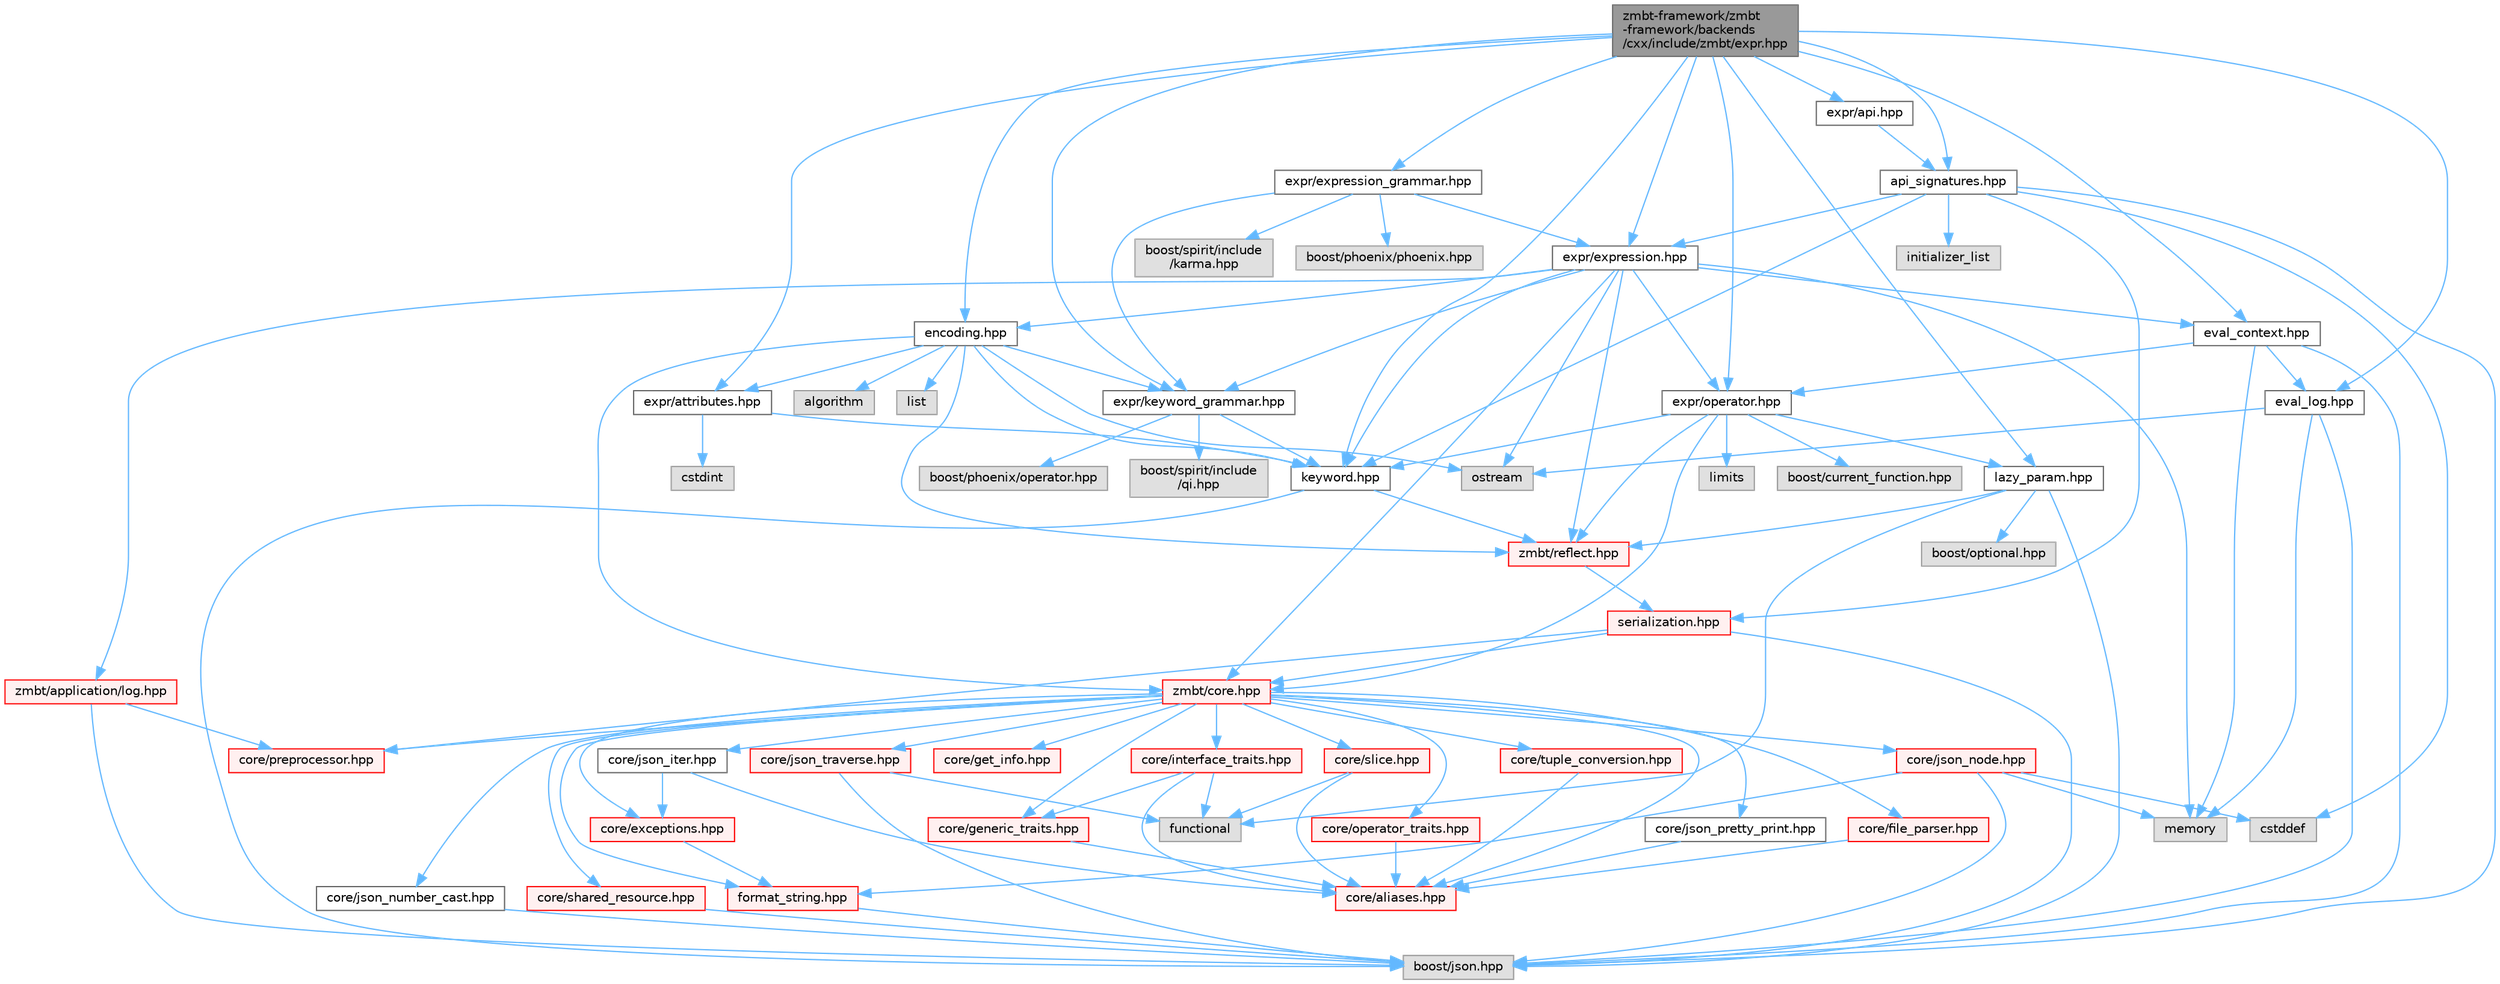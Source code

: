 digraph "zmbt-framework/zmbt-framework/backends/cxx/include/zmbt/expr.hpp"
{
 // LATEX_PDF_SIZE
  bgcolor="transparent";
  edge [fontname=Helvetica,fontsize=10,labelfontname=Helvetica,labelfontsize=10];
  node [fontname=Helvetica,fontsize=10,shape=box,height=0.2,width=0.4];
  Node1 [id="Node000001",label="zmbt-framework/zmbt\l-framework/backends\l/cxx/include/zmbt/expr.hpp",height=0.2,width=0.4,color="gray40", fillcolor="grey60", style="filled", fontcolor="black",tooltip=" "];
  Node1 -> Node2 [id="edge1_Node000001_Node000002",color="steelblue1",style="solid",tooltip=" "];
  Node2 [id="Node000002",label="expr/operator.hpp",height=0.2,width=0.4,color="grey40", fillcolor="white", style="filled",URL="$operator_8hpp.html",tooltip=" "];
  Node2 -> Node3 [id="edge2_Node000002_Node000003",color="steelblue1",style="solid",tooltip=" "];
  Node3 [id="Node000003",label="limits",height=0.2,width=0.4,color="grey60", fillcolor="#E0E0E0", style="filled",tooltip=" "];
  Node2 -> Node4 [id="edge3_Node000002_Node000004",color="steelblue1",style="solid",tooltip=" "];
  Node4 [id="Node000004",label="zmbt/core.hpp",height=0.2,width=0.4,color="red", fillcolor="#FFF0F0", style="filled",URL="$core_8hpp.html",tooltip=" "];
  Node4 -> Node5 [id="edge4_Node000004_Node000005",color="steelblue1",style="solid",tooltip=" "];
  Node5 [id="Node000005",label="core/aliases.hpp",height=0.2,width=0.4,color="red", fillcolor="#FFF0F0", style="filled",URL="$aliases_8hpp.html",tooltip=" "];
  Node4 -> Node10 [id="edge5_Node000004_Node000010",color="steelblue1",style="solid",tooltip=" "];
  Node10 [id="Node000010",label="core/exceptions.hpp",height=0.2,width=0.4,color="red", fillcolor="#FFF0F0", style="filled",URL="$core_2exceptions_8hpp.html",tooltip=" "];
  Node10 -> Node12 [id="edge6_Node000010_Node000012",color="steelblue1",style="solid",tooltip=" "];
  Node12 [id="Node000012",label="format_string.hpp",height=0.2,width=0.4,color="red", fillcolor="#FFF0F0", style="filled",URL="$format__string_8hpp.html",tooltip=" "];
  Node12 -> Node13 [id="edge7_Node000012_Node000013",color="steelblue1",style="solid",tooltip=" "];
  Node13 [id="Node000013",label="boost/json.hpp",height=0.2,width=0.4,color="grey60", fillcolor="#E0E0E0", style="filled",tooltip=" "];
  Node4 -> Node18 [id="edge8_Node000004_Node000018",color="steelblue1",style="solid",tooltip=" "];
  Node18 [id="Node000018",label="core/file_parser.hpp",height=0.2,width=0.4,color="red", fillcolor="#FFF0F0", style="filled",URL="$file__parser_8hpp.html",tooltip=" "];
  Node18 -> Node5 [id="edge9_Node000018_Node000005",color="steelblue1",style="solid",tooltip=" "];
  Node4 -> Node12 [id="edge10_Node000004_Node000012",color="steelblue1",style="solid",tooltip=" "];
  Node4 -> Node20 [id="edge11_Node000004_Node000020",color="steelblue1",style="solid",tooltip=" "];
  Node20 [id="Node000020",label="core/generic_traits.hpp",height=0.2,width=0.4,color="red", fillcolor="#FFF0F0", style="filled",URL="$generic__traits_8hpp.html",tooltip=" "];
  Node20 -> Node5 [id="edge12_Node000020_Node000005",color="steelblue1",style="solid",tooltip=" "];
  Node4 -> Node21 [id="edge13_Node000004_Node000021",color="steelblue1",style="solid",tooltip=" "];
  Node21 [id="Node000021",label="core/get_info.hpp",height=0.2,width=0.4,color="red", fillcolor="#FFF0F0", style="filled",URL="$get__info_8hpp.html",tooltip=" "];
  Node4 -> Node23 [id="edge14_Node000004_Node000023",color="steelblue1",style="solid",tooltip=" "];
  Node23 [id="Node000023",label="core/interface_traits.hpp",height=0.2,width=0.4,color="red", fillcolor="#FFF0F0", style="filled",URL="$interface__traits_8hpp.html",tooltip=" "];
  Node23 -> Node24 [id="edge15_Node000023_Node000024",color="steelblue1",style="solid",tooltip=" "];
  Node24 [id="Node000024",label="functional",height=0.2,width=0.4,color="grey60", fillcolor="#E0E0E0", style="filled",tooltip=" "];
  Node23 -> Node5 [id="edge16_Node000023_Node000005",color="steelblue1",style="solid",tooltip=" "];
  Node23 -> Node20 [id="edge17_Node000023_Node000020",color="steelblue1",style="solid",tooltip=" "];
  Node4 -> Node25 [id="edge18_Node000004_Node000025",color="steelblue1",style="solid",tooltip=" "];
  Node25 [id="Node000025",label="core/json_iter.hpp",height=0.2,width=0.4,color="grey40", fillcolor="white", style="filled",URL="$json__iter_8hpp.html",tooltip=" "];
  Node25 -> Node5 [id="edge19_Node000025_Node000005",color="steelblue1",style="solid",tooltip=" "];
  Node25 -> Node10 [id="edge20_Node000025_Node000010",color="steelblue1",style="solid",tooltip=" "];
  Node4 -> Node26 [id="edge21_Node000004_Node000026",color="steelblue1",style="solid",tooltip=" "];
  Node26 [id="Node000026",label="core/json_node.hpp",height=0.2,width=0.4,color="red", fillcolor="#FFF0F0", style="filled",URL="$json__node_8hpp.html",tooltip=" "];
  Node26 -> Node13 [id="edge22_Node000026_Node000013",color="steelblue1",style="solid",tooltip=" "];
  Node26 -> Node27 [id="edge23_Node000026_Node000027",color="steelblue1",style="solid",tooltip=" "];
  Node27 [id="Node000027",label="cstddef",height=0.2,width=0.4,color="grey60", fillcolor="#E0E0E0", style="filled",tooltip=" "];
  Node26 -> Node29 [id="edge24_Node000026_Node000029",color="steelblue1",style="solid",tooltip=" "];
  Node29 [id="Node000029",label="memory",height=0.2,width=0.4,color="grey60", fillcolor="#E0E0E0", style="filled",tooltip=" "];
  Node26 -> Node12 [id="edge25_Node000026_Node000012",color="steelblue1",style="solid",tooltip=" "];
  Node4 -> Node30 [id="edge26_Node000004_Node000030",color="steelblue1",style="solid",tooltip=" "];
  Node30 [id="Node000030",label="core/json_number_cast.hpp",height=0.2,width=0.4,color="grey40", fillcolor="white", style="filled",URL="$json__number__cast_8hpp.html",tooltip=" "];
  Node30 -> Node13 [id="edge27_Node000030_Node000013",color="steelblue1",style="solid",tooltip=" "];
  Node4 -> Node31 [id="edge28_Node000004_Node000031",color="steelblue1",style="solid",tooltip=" "];
  Node31 [id="Node000031",label="core/json_traverse.hpp",height=0.2,width=0.4,color="red", fillcolor="#FFF0F0", style="filled",URL="$json__traverse_8hpp.html",tooltip=" "];
  Node31 -> Node24 [id="edge29_Node000031_Node000024",color="steelblue1",style="solid",tooltip=" "];
  Node31 -> Node13 [id="edge30_Node000031_Node000013",color="steelblue1",style="solid",tooltip=" "];
  Node4 -> Node32 [id="edge31_Node000004_Node000032",color="steelblue1",style="solid",tooltip=" "];
  Node32 [id="Node000032",label="core/json_pretty_print.hpp",height=0.2,width=0.4,color="grey40", fillcolor="white", style="filled",URL="$json__pretty__print_8hpp.html",tooltip=" "];
  Node32 -> Node5 [id="edge32_Node000032_Node000005",color="steelblue1",style="solid",tooltip=" "];
  Node4 -> Node33 [id="edge33_Node000004_Node000033",color="steelblue1",style="solid",tooltip=" "];
  Node33 [id="Node000033",label="core/slice.hpp",height=0.2,width=0.4,color="red", fillcolor="#FFF0F0", style="filled",URL="$slice_8hpp.html",tooltip=" "];
  Node33 -> Node24 [id="edge34_Node000033_Node000024",color="steelblue1",style="solid",tooltip=" "];
  Node33 -> Node5 [id="edge35_Node000033_Node000005",color="steelblue1",style="solid",tooltip=" "];
  Node4 -> Node34 [id="edge36_Node000004_Node000034",color="steelblue1",style="solid",tooltip=" "];
  Node34 [id="Node000034",label="core/preprocessor.hpp",height=0.2,width=0.4,color="red", fillcolor="#FFF0F0", style="filled",URL="$preprocessor_8hpp.html",tooltip="type traits to check serialization compatibility"];
  Node4 -> Node36 [id="edge37_Node000004_Node000036",color="steelblue1",style="solid",tooltip=" "];
  Node36 [id="Node000036",label="core/operator_traits.hpp",height=0.2,width=0.4,color="red", fillcolor="#FFF0F0", style="filled",URL="$operator__traits_8hpp.html",tooltip=" "];
  Node36 -> Node5 [id="edge38_Node000036_Node000005",color="steelblue1",style="solid",tooltip=" "];
  Node4 -> Node43 [id="edge39_Node000004_Node000043",color="steelblue1",style="solid",tooltip=" "];
  Node43 [id="Node000043",label="core/shared_resource.hpp",height=0.2,width=0.4,color="red", fillcolor="#FFF0F0", style="filled",URL="$shared__resource_8hpp.html",tooltip=" "];
  Node43 -> Node13 [id="edge40_Node000043_Node000013",color="steelblue1",style="solid",tooltip=" "];
  Node4 -> Node44 [id="edge41_Node000004_Node000044",color="steelblue1",style="solid",tooltip=" "];
  Node44 [id="Node000044",label="core/tuple_conversion.hpp",height=0.2,width=0.4,color="red", fillcolor="#FFF0F0", style="filled",URL="$tuple__conversion_8hpp.html",tooltip=" "];
  Node44 -> Node5 [id="edge42_Node000044_Node000005",color="steelblue1",style="solid",tooltip=" "];
  Node2 -> Node56 [id="edge43_Node000002_Node000056",color="steelblue1",style="solid",tooltip=" "];
  Node56 [id="Node000056",label="zmbt/reflect.hpp",height=0.2,width=0.4,color="red", fillcolor="#FFF0F0", style="filled",URL="$reflect_8hpp.html",tooltip=" "];
  Node56 -> Node61 [id="edge44_Node000056_Node000061",color="steelblue1",style="solid",tooltip=" "];
  Node61 [id="Node000061",label="serialization.hpp",height=0.2,width=0.4,color="red", fillcolor="#FFF0F0", style="filled",URL="$serialization_8hpp.html",tooltip=" "];
  Node61 -> Node13 [id="edge45_Node000061_Node000013",color="steelblue1",style="solid",tooltip=" "];
  Node61 -> Node34 [id="edge46_Node000061_Node000034",color="steelblue1",style="solid",tooltip=" "];
  Node61 -> Node4 [id="edge47_Node000061_Node000004",color="steelblue1",style="solid",tooltip=" "];
  Node2 -> Node65 [id="edge48_Node000002_Node000065",color="steelblue1",style="solid",tooltip=" "];
  Node65 [id="Node000065",label="keyword.hpp",height=0.2,width=0.4,color="grey40", fillcolor="white", style="filled",URL="$keyword_8hpp.html",tooltip=" "];
  Node65 -> Node13 [id="edge49_Node000065_Node000013",color="steelblue1",style="solid",tooltip=" "];
  Node65 -> Node56 [id="edge50_Node000065_Node000056",color="steelblue1",style="solid",tooltip=" "];
  Node2 -> Node66 [id="edge51_Node000002_Node000066",color="steelblue1",style="solid",tooltip=" "];
  Node66 [id="Node000066",label="lazy_param.hpp",height=0.2,width=0.4,color="grey40", fillcolor="white", style="filled",URL="$lazy__param_8hpp.html",tooltip=" "];
  Node66 -> Node24 [id="edge52_Node000066_Node000024",color="steelblue1",style="solid",tooltip=" "];
  Node66 -> Node67 [id="edge53_Node000066_Node000067",color="steelblue1",style="solid",tooltip=" "];
  Node67 [id="Node000067",label="boost/optional.hpp",height=0.2,width=0.4,color="grey60", fillcolor="#E0E0E0", style="filled",tooltip=" "];
  Node66 -> Node13 [id="edge54_Node000066_Node000013",color="steelblue1",style="solid",tooltip=" "];
  Node66 -> Node56 [id="edge55_Node000066_Node000056",color="steelblue1",style="solid",tooltip=" "];
  Node2 -> Node68 [id="edge56_Node000002_Node000068",color="steelblue1",style="solid",tooltip=" "];
  Node68 [id="Node000068",label="boost/current_function.hpp",height=0.2,width=0.4,color="grey60", fillcolor="#E0E0E0", style="filled",tooltip=" "];
  Node1 -> Node65 [id="edge57_Node000001_Node000065",color="steelblue1",style="solid",tooltip=" "];
  Node1 -> Node69 [id="edge58_Node000001_Node000069",color="steelblue1",style="solid",tooltip=" "];
  Node69 [id="Node000069",label="expr/keyword_grammar.hpp",height=0.2,width=0.4,color="grey40", fillcolor="white", style="filled",URL="$keyword__grammar_8hpp.html",tooltip=" "];
  Node69 -> Node70 [id="edge59_Node000069_Node000070",color="steelblue1",style="solid",tooltip=" "];
  Node70 [id="Node000070",label="boost/spirit/include\l/qi.hpp",height=0.2,width=0.4,color="grey60", fillcolor="#E0E0E0", style="filled",tooltip=" "];
  Node69 -> Node71 [id="edge60_Node000069_Node000071",color="steelblue1",style="solid",tooltip=" "];
  Node71 [id="Node000071",label="boost/phoenix/operator.hpp",height=0.2,width=0.4,color="grey60", fillcolor="#E0E0E0", style="filled",tooltip=" "];
  Node69 -> Node65 [id="edge61_Node000069_Node000065",color="steelblue1",style="solid",tooltip=" "];
  Node1 -> Node66 [id="edge62_Node000001_Node000066",color="steelblue1",style="solid",tooltip=" "];
  Node1 -> Node72 [id="edge63_Node000001_Node000072",color="steelblue1",style="solid",tooltip=" "];
  Node72 [id="Node000072",label="expr/attributes.hpp",height=0.2,width=0.4,color="grey40", fillcolor="white", style="filled",URL="$attributes_8hpp.html",tooltip=" "];
  Node72 -> Node49 [id="edge64_Node000072_Node000049",color="steelblue1",style="solid",tooltip=" "];
  Node49 [id="Node000049",label="cstdint",height=0.2,width=0.4,color="grey60", fillcolor="#E0E0E0", style="filled",tooltip=" "];
  Node72 -> Node65 [id="edge65_Node000072_Node000065",color="steelblue1",style="solid",tooltip=" "];
  Node1 -> Node73 [id="edge66_Node000001_Node000073",color="steelblue1",style="solid",tooltip=" "];
  Node73 [id="Node000073",label="expr/expression.hpp",height=0.2,width=0.4,color="grey40", fillcolor="white", style="filled",URL="$expression_8hpp.html",tooltip=" "];
  Node73 -> Node29 [id="edge67_Node000073_Node000029",color="steelblue1",style="solid",tooltip=" "];
  Node73 -> Node74 [id="edge68_Node000073_Node000074",color="steelblue1",style="solid",tooltip=" "];
  Node74 [id="Node000074",label="ostream",height=0.2,width=0.4,color="grey60", fillcolor="#E0E0E0", style="filled",tooltip=" "];
  Node73 -> Node75 [id="edge69_Node000073_Node000075",color="steelblue1",style="solid",tooltip=" "];
  Node75 [id="Node000075",label="zmbt/application/log.hpp",height=0.2,width=0.4,color="red", fillcolor="#FFF0F0", style="filled",URL="$log_8hpp.html",tooltip=" "];
  Node75 -> Node13 [id="edge70_Node000075_Node000013",color="steelblue1",style="solid",tooltip=" "];
  Node75 -> Node34 [id="edge71_Node000075_Node000034",color="steelblue1",style="solid",tooltip=" "];
  Node73 -> Node4 [id="edge72_Node000073_Node000004",color="steelblue1",style="solid",tooltip=" "];
  Node73 -> Node56 [id="edge73_Node000073_Node000056",color="steelblue1",style="solid",tooltip=" "];
  Node73 -> Node2 [id="edge74_Node000073_Node000002",color="steelblue1",style="solid",tooltip=" "];
  Node73 -> Node65 [id="edge75_Node000073_Node000065",color="steelblue1",style="solid",tooltip=" "];
  Node73 -> Node69 [id="edge76_Node000073_Node000069",color="steelblue1",style="solid",tooltip=" "];
  Node73 -> Node78 [id="edge77_Node000073_Node000078",color="steelblue1",style="solid",tooltip=" "];
  Node78 [id="Node000078",label="encoding.hpp",height=0.2,width=0.4,color="grey40", fillcolor="white", style="filled",URL="$encoding_8hpp.html",tooltip=" "];
  Node78 -> Node79 [id="edge78_Node000078_Node000079",color="steelblue1",style="solid",tooltip=" "];
  Node79 [id="Node000079",label="algorithm",height=0.2,width=0.4,color="grey60", fillcolor="#E0E0E0", style="filled",tooltip=" "];
  Node78 -> Node80 [id="edge79_Node000078_Node000080",color="steelblue1",style="solid",tooltip=" "];
  Node80 [id="Node000080",label="list",height=0.2,width=0.4,color="grey60", fillcolor="#E0E0E0", style="filled",tooltip=" "];
  Node78 -> Node74 [id="edge80_Node000078_Node000074",color="steelblue1",style="solid",tooltip=" "];
  Node78 -> Node4 [id="edge81_Node000078_Node000004",color="steelblue1",style="solid",tooltip=" "];
  Node78 -> Node56 [id="edge82_Node000078_Node000056",color="steelblue1",style="solid",tooltip=" "];
  Node78 -> Node65 [id="edge83_Node000078_Node000065",color="steelblue1",style="solid",tooltip=" "];
  Node78 -> Node72 [id="edge84_Node000078_Node000072",color="steelblue1",style="solid",tooltip=" "];
  Node78 -> Node69 [id="edge85_Node000078_Node000069",color="steelblue1",style="solid",tooltip=" "];
  Node73 -> Node81 [id="edge86_Node000073_Node000081",color="steelblue1",style="solid",tooltip=" "];
  Node81 [id="Node000081",label="eval_context.hpp",height=0.2,width=0.4,color="grey40", fillcolor="white", style="filled",URL="$eval__context_8hpp.html",tooltip=" "];
  Node81 -> Node29 [id="edge87_Node000081_Node000029",color="steelblue1",style="solid",tooltip=" "];
  Node81 -> Node13 [id="edge88_Node000081_Node000013",color="steelblue1",style="solid",tooltip=" "];
  Node81 -> Node2 [id="edge89_Node000081_Node000002",color="steelblue1",style="solid",tooltip=" "];
  Node81 -> Node82 [id="edge90_Node000081_Node000082",color="steelblue1",style="solid",tooltip=" "];
  Node82 [id="Node000082",label="eval_log.hpp",height=0.2,width=0.4,color="grey40", fillcolor="white", style="filled",URL="$eval__log_8hpp.html",tooltip=" "];
  Node82 -> Node29 [id="edge91_Node000082_Node000029",color="steelblue1",style="solid",tooltip=" "];
  Node82 -> Node74 [id="edge92_Node000082_Node000074",color="steelblue1",style="solid",tooltip=" "];
  Node82 -> Node13 [id="edge93_Node000082_Node000013",color="steelblue1",style="solid",tooltip=" "];
  Node1 -> Node82 [id="edge94_Node000001_Node000082",color="steelblue1",style="solid",tooltip=" "];
  Node1 -> Node81 [id="edge95_Node000001_Node000081",color="steelblue1",style="solid",tooltip=" "];
  Node1 -> Node83 [id="edge96_Node000001_Node000083",color="steelblue1",style="solid",tooltip=" "];
  Node83 [id="Node000083",label="expr/expression_grammar.hpp",height=0.2,width=0.4,color="grey40", fillcolor="white", style="filled",URL="$expression__grammar_8hpp.html",tooltip=" "];
  Node83 -> Node84 [id="edge97_Node000083_Node000084",color="steelblue1",style="solid",tooltip=" "];
  Node84 [id="Node000084",label="boost/phoenix/phoenix.hpp",height=0.2,width=0.4,color="grey60", fillcolor="#E0E0E0", style="filled",tooltip=" "];
  Node83 -> Node85 [id="edge98_Node000083_Node000085",color="steelblue1",style="solid",tooltip=" "];
  Node85 [id="Node000085",label="boost/spirit/include\l/karma.hpp",height=0.2,width=0.4,color="grey60", fillcolor="#E0E0E0", style="filled",tooltip=" "];
  Node83 -> Node73 [id="edge99_Node000083_Node000073",color="steelblue1",style="solid",tooltip=" "];
  Node83 -> Node69 [id="edge100_Node000083_Node000069",color="steelblue1",style="solid",tooltip=" "];
  Node1 -> Node86 [id="edge101_Node000001_Node000086",color="steelblue1",style="solid",tooltip=" "];
  Node86 [id="Node000086",label="expr/api.hpp",height=0.2,width=0.4,color="grey40", fillcolor="white", style="filled",URL="$expr_2api_8hpp.html",tooltip=" "];
  Node86 -> Node87 [id="edge102_Node000086_Node000087",color="steelblue1",style="solid",tooltip=" "];
  Node87 [id="Node000087",label="api_signatures.hpp",height=0.2,width=0.4,color="grey40", fillcolor="white", style="filled",URL="$api__signatures_8hpp.html",tooltip=" "];
  Node87 -> Node27 [id="edge103_Node000087_Node000027",color="steelblue1",style="solid",tooltip=" "];
  Node87 -> Node88 [id="edge104_Node000087_Node000088",color="steelblue1",style="solid",tooltip=" "];
  Node88 [id="Node000088",label="initializer_list",height=0.2,width=0.4,color="grey60", fillcolor="#E0E0E0", style="filled",tooltip=" "];
  Node87 -> Node13 [id="edge105_Node000087_Node000013",color="steelblue1",style="solid",tooltip=" "];
  Node87 -> Node61 [id="edge106_Node000087_Node000061",color="steelblue1",style="solid",tooltip=" "];
  Node87 -> Node65 [id="edge107_Node000087_Node000065",color="steelblue1",style="solid",tooltip=" "];
  Node87 -> Node73 [id="edge108_Node000087_Node000073",color="steelblue1",style="solid",tooltip=" "];
  Node1 -> Node87 [id="edge109_Node000001_Node000087",color="steelblue1",style="solid",tooltip=" "];
  Node1 -> Node78 [id="edge110_Node000001_Node000078",color="steelblue1",style="solid",tooltip=" "];
}
